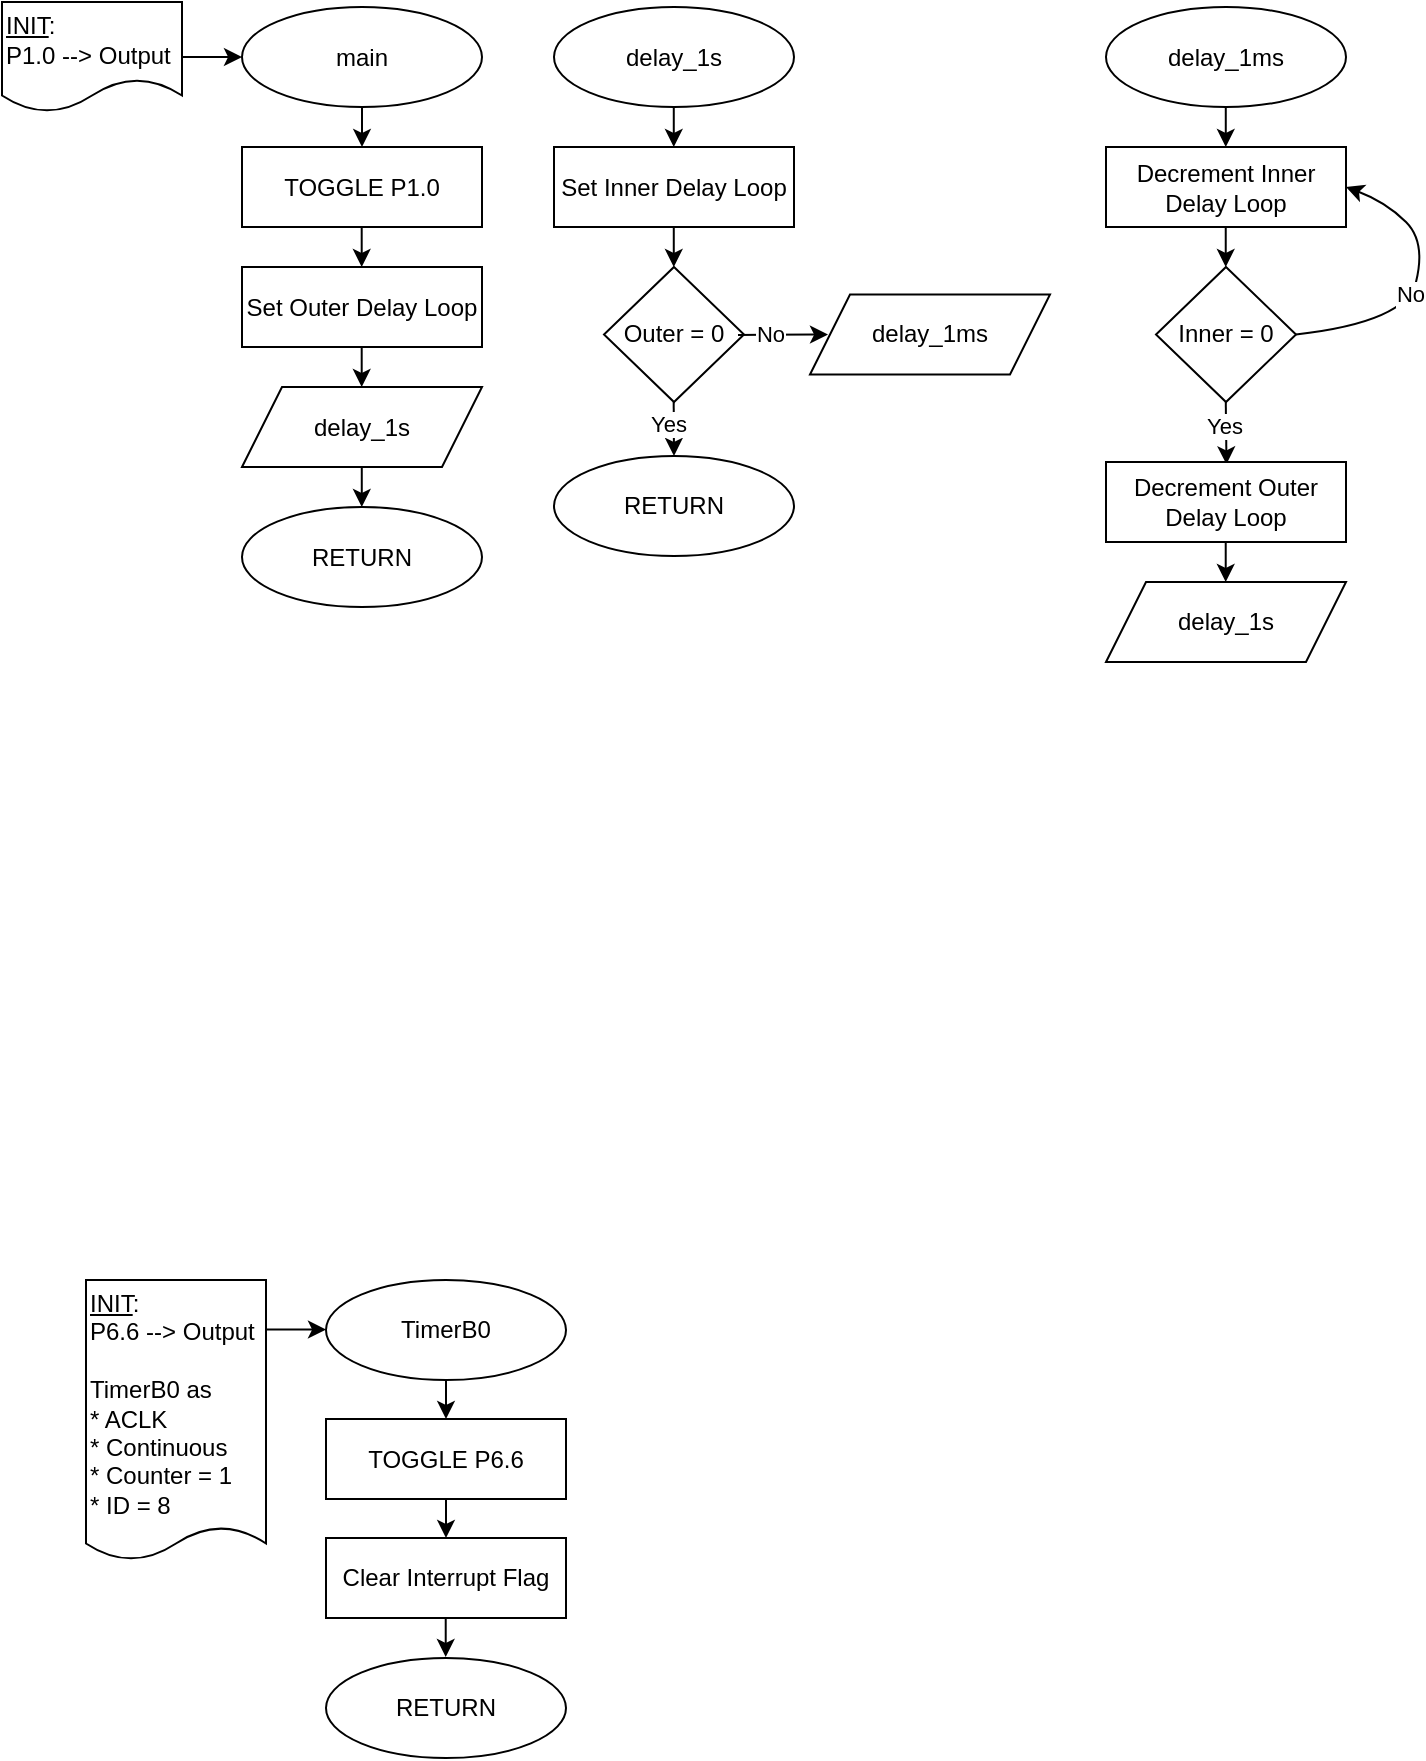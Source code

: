 <mxfile version="26.0.6">
  <diagram name="Page-1" id="mFnrhZgw1TqE_1BFrMOu">
    <mxGraphModel dx="1006" dy="529" grid="0" gridSize="10" guides="1" tooltips="1" connect="1" arrows="1" fold="1" page="1" pageScale="1" pageWidth="850" pageHeight="1100" math="0" shadow="0">
      <root>
        <mxCell id="0" />
        <mxCell id="1" parent="0" />
        <mxCell id="O4yrx8OkoV51yiEXNpI1-5" value="&lt;u&gt;INIT&lt;/u&gt;:&lt;div&gt;P1.0 --&amp;gt; Output&amp;nbsp;&lt;/div&gt;" style="shape=document;whiteSpace=wrap;html=1;boundedLbl=1;align=left;" parent="1" vertex="1">
          <mxGeometry x="8" y="11" width="90" height="55" as="geometry" />
        </mxCell>
        <mxCell id="O4yrx8OkoV51yiEXNpI1-6" value="main" style="ellipse;whiteSpace=wrap;html=1;" parent="1" vertex="1">
          <mxGeometry x="128" y="13.5" width="120" height="50" as="geometry" />
        </mxCell>
        <mxCell id="O4yrx8OkoV51yiEXNpI1-7" value="" style="endArrow=classic;html=1;rounded=0;exitX=1;exitY=0.5;exitDx=0;exitDy=0;entryX=0;entryY=0.5;entryDx=0;entryDy=0;" parent="1" source="O4yrx8OkoV51yiEXNpI1-5" target="O4yrx8OkoV51yiEXNpI1-6" edge="1">
          <mxGeometry width="50" height="50" relative="1" as="geometry">
            <mxPoint x="118" y="303.5" as="sourcePoint" />
            <mxPoint x="118" y="53.5" as="targetPoint" />
            <Array as="points" />
          </mxGeometry>
        </mxCell>
        <mxCell id="O4yrx8OkoV51yiEXNpI1-9" value="TOGGLE P1.0" style="rounded=0;whiteSpace=wrap;html=1;" parent="1" vertex="1">
          <mxGeometry x="128" y="83.5" width="120" height="40" as="geometry" />
        </mxCell>
        <mxCell id="O4yrx8OkoV51yiEXNpI1-10" value="Set Outer Delay Loop" style="rounded=0;whiteSpace=wrap;html=1;" parent="1" vertex="1">
          <mxGeometry x="128" y="143.5" width="120" height="40" as="geometry" />
        </mxCell>
        <mxCell id="O4yrx8OkoV51yiEXNpI1-15" value="RETURN" style="ellipse;whiteSpace=wrap;html=1;" parent="1" vertex="1">
          <mxGeometry x="128" y="263.5" width="120" height="50" as="geometry" />
        </mxCell>
        <mxCell id="O4yrx8OkoV51yiEXNpI1-16" value="" style="endArrow=classic;html=1;rounded=0;exitX=0.5;exitY=1;exitDx=0;exitDy=0;" parent="1" source="O4yrx8OkoV51yiEXNpI1-6" edge="1">
          <mxGeometry width="50" height="50" relative="1" as="geometry">
            <mxPoint x="128" y="213.5" as="sourcePoint" />
            <mxPoint x="188" y="83.5" as="targetPoint" />
          </mxGeometry>
        </mxCell>
        <mxCell id="O4yrx8OkoV51yiEXNpI1-17" value="" style="endArrow=classic;html=1;rounded=0;exitX=0.5;exitY=1;exitDx=0;exitDy=0;" parent="1" edge="1">
          <mxGeometry width="50" height="50" relative="1" as="geometry">
            <mxPoint x="187.85" y="123.5" as="sourcePoint" />
            <mxPoint x="187.85" y="143.5" as="targetPoint" />
          </mxGeometry>
        </mxCell>
        <mxCell id="O4yrx8OkoV51yiEXNpI1-18" value="" style="endArrow=classic;html=1;rounded=0;exitX=0.5;exitY=1;exitDx=0;exitDy=0;" parent="1" edge="1">
          <mxGeometry width="50" height="50" relative="1" as="geometry">
            <mxPoint x="187.85" y="183.5" as="sourcePoint" />
            <mxPoint x="187.85" y="203.5" as="targetPoint" />
          </mxGeometry>
        </mxCell>
        <mxCell id="O4yrx8OkoV51yiEXNpI1-19" value="" style="endArrow=classic;html=1;rounded=0;exitX=0.5;exitY=1;exitDx=0;exitDy=0;" parent="1" edge="1">
          <mxGeometry width="50" height="50" relative="1" as="geometry">
            <mxPoint x="187.89" y="243.5" as="sourcePoint" />
            <mxPoint x="187.89" y="263.5" as="targetPoint" />
          </mxGeometry>
        </mxCell>
        <mxCell id="O4yrx8OkoV51yiEXNpI1-20" value="delay_1s" style="ellipse;whiteSpace=wrap;html=1;" parent="1" vertex="1">
          <mxGeometry x="284" y="13.5" width="120" height="50" as="geometry" />
        </mxCell>
        <mxCell id="O4yrx8OkoV51yiEXNpI1-21" value="Set Inner Delay Loop" style="rounded=0;whiteSpace=wrap;html=1;" parent="1" vertex="1">
          <mxGeometry x="284" y="83.5" width="120" height="40" as="geometry" />
        </mxCell>
        <mxCell id="O4yrx8OkoV51yiEXNpI1-22" value="&lt;u&gt;INIT&lt;/u&gt;:&lt;div&gt;P6.6 --&amp;gt; Output&lt;/div&gt;&lt;div&gt;&lt;br&gt;&lt;/div&gt;&lt;div&gt;TimerB0 as&lt;/div&gt;&lt;div&gt;* ACLK&lt;/div&gt;&lt;div&gt;* Continuous&lt;/div&gt;&lt;div&gt;* Counter = 1&lt;/div&gt;&lt;div&gt;* ID = 8&lt;/div&gt;" style="shape=document;whiteSpace=wrap;html=1;boundedLbl=1;align=left;size=0.118;" parent="1" vertex="1">
          <mxGeometry x="50" y="650" width="90" height="140" as="geometry" />
        </mxCell>
        <mxCell id="O4yrx8OkoV51yiEXNpI1-23" value="TimerB0" style="ellipse;whiteSpace=wrap;html=1;" parent="1" vertex="1">
          <mxGeometry x="170" y="650" width="120" height="50" as="geometry" />
        </mxCell>
        <mxCell id="O4yrx8OkoV51yiEXNpI1-26" value="" style="endArrow=classic;html=1;rounded=0;exitX=0.5;exitY=1;exitDx=0;exitDy=0;" parent="1" edge="1">
          <mxGeometry width="50" height="50" relative="1" as="geometry">
            <mxPoint x="343.89" y="63.5" as="sourcePoint" />
            <mxPoint x="343.89" y="83.5" as="targetPoint" />
          </mxGeometry>
        </mxCell>
        <mxCell id="O4yrx8OkoV51yiEXNpI1-27" value="delay_1s" style="shape=parallelogram;perimeter=parallelogramPerimeter;whiteSpace=wrap;html=1;fixedSize=1;" parent="1" vertex="1">
          <mxGeometry x="128" y="203.5" width="120" height="40" as="geometry" />
        </mxCell>
        <mxCell id="O4yrx8OkoV51yiEXNpI1-33" value="delay_1ms" style="ellipse;whiteSpace=wrap;html=1;" parent="1" vertex="1">
          <mxGeometry x="560" y="13.5" width="120" height="50" as="geometry" />
        </mxCell>
        <mxCell id="O4yrx8OkoV51yiEXNpI1-34" value="" style="endArrow=classic;html=1;rounded=0;exitX=0.5;exitY=1;exitDx=0;exitDy=0;" parent="1" edge="1">
          <mxGeometry width="50" height="50" relative="1" as="geometry">
            <mxPoint x="619.89" y="63.5" as="sourcePoint" />
            <mxPoint x="619.89" y="83.5" as="targetPoint" />
          </mxGeometry>
        </mxCell>
        <mxCell id="O4yrx8OkoV51yiEXNpI1-35" value="Decrement Inner Delay Loop" style="rounded=0;whiteSpace=wrap;html=1;" parent="1" vertex="1">
          <mxGeometry x="560" y="83.5" width="120" height="40" as="geometry" />
        </mxCell>
        <mxCell id="O4yrx8OkoV51yiEXNpI1-36" value="" style="endArrow=classic;html=1;rounded=0;exitX=0.5;exitY=1;exitDx=0;exitDy=0;" parent="1" edge="1">
          <mxGeometry width="50" height="50" relative="1" as="geometry">
            <mxPoint x="619.87" y="123.5" as="sourcePoint" />
            <mxPoint x="619.87" y="143.5" as="targetPoint" />
          </mxGeometry>
        </mxCell>
        <mxCell id="O4yrx8OkoV51yiEXNpI1-37" value="Inner = 0" style="rhombus;whiteSpace=wrap;html=1;" parent="1" vertex="1">
          <mxGeometry x="585" y="143.5" width="70" height="67.5" as="geometry" />
        </mxCell>
        <mxCell id="O4yrx8OkoV51yiEXNpI1-38" value="" style="endArrow=classic;html=1;rounded=0;exitX=0.5;exitY=1;exitDx=0;exitDy=0;entryX=0.502;entryY=0.029;entryDx=0;entryDy=0;entryPerimeter=0;" parent="1" target="O4yrx8OkoV51yiEXNpI1-39" edge="1">
          <mxGeometry width="50" height="50" relative="1" as="geometry">
            <mxPoint x="619.89" y="211" as="sourcePoint" />
            <mxPoint x="619.89" y="231" as="targetPoint" />
          </mxGeometry>
        </mxCell>
        <mxCell id="O4yrx8OkoV51yiEXNpI1-48" value="Yes" style="edgeLabel;html=1;align=center;verticalAlign=middle;resizable=0;points=[];" parent="O4yrx8OkoV51yiEXNpI1-38" vertex="1" connectable="0">
          <mxGeometry x="-0.255" y="-1" relative="1" as="geometry">
            <mxPoint as="offset" />
          </mxGeometry>
        </mxCell>
        <mxCell id="O4yrx8OkoV51yiEXNpI1-39" value="Decrement Outer Delay Loop" style="rounded=0;whiteSpace=wrap;html=1;" parent="1" vertex="1">
          <mxGeometry x="560" y="241" width="120" height="40" as="geometry" />
        </mxCell>
        <mxCell id="O4yrx8OkoV51yiEXNpI1-41" value="" style="endArrow=classic;html=1;rounded=0;exitX=0.5;exitY=1;exitDx=0;exitDy=0;" parent="1" edge="1">
          <mxGeometry width="50" height="50" relative="1" as="geometry">
            <mxPoint x="619.86" y="281" as="sourcePoint" />
            <mxPoint x="619.86" y="301" as="targetPoint" />
          </mxGeometry>
        </mxCell>
        <mxCell id="O4yrx8OkoV51yiEXNpI1-49" value="" style="curved=1;endArrow=classic;html=1;rounded=0;exitX=1;exitY=0.5;exitDx=0;exitDy=0;entryX=1;entryY=0.5;entryDx=0;entryDy=0;" parent="1" source="O4yrx8OkoV51yiEXNpI1-37" target="O4yrx8OkoV51yiEXNpI1-35" edge="1">
          <mxGeometry width="50" height="50" relative="1" as="geometry">
            <mxPoint x="715" y="229.75" as="sourcePoint" />
            <mxPoint x="730" y="123.5" as="targetPoint" />
            <Array as="points">
              <mxPoint x="710" y="171" />
              <mxPoint x="720" y="131" />
              <mxPoint x="700" y="111" />
            </Array>
          </mxGeometry>
        </mxCell>
        <mxCell id="O4yrx8OkoV51yiEXNpI1-50" value="No" style="edgeLabel;html=1;align=center;verticalAlign=middle;resizable=0;points=[];" parent="O4yrx8OkoV51yiEXNpI1-49" vertex="1" connectable="0">
          <mxGeometry x="-0.04" y="2" relative="1" as="geometry">
            <mxPoint as="offset" />
          </mxGeometry>
        </mxCell>
        <mxCell id="O4yrx8OkoV51yiEXNpI1-52" value="delay_1s" style="shape=parallelogram;perimeter=parallelogramPerimeter;whiteSpace=wrap;html=1;fixedSize=1;" parent="1" vertex="1">
          <mxGeometry x="560" y="301" width="120" height="40" as="geometry" />
        </mxCell>
        <mxCell id="O4yrx8OkoV51yiEXNpI1-55" value="" style="endArrow=classic;html=1;rounded=0;exitX=1;exitY=0.5;exitDx=0;exitDy=0;entryX=0;entryY=0.5;entryDx=0;entryDy=0;" parent="1" edge="1">
          <mxGeometry width="50" height="50" relative="1" as="geometry">
            <mxPoint x="140" y="674.8" as="sourcePoint" />
            <mxPoint x="170" y="674.8" as="targetPoint" />
            <Array as="points" />
          </mxGeometry>
        </mxCell>
        <mxCell id="O4yrx8OkoV51yiEXNpI1-56" value="TOGGLE P6.6" style="rounded=0;whiteSpace=wrap;html=1;" parent="1" vertex="1">
          <mxGeometry x="170" y="719.5" width="120" height="40" as="geometry" />
        </mxCell>
        <mxCell id="O4yrx8OkoV51yiEXNpI1-57" value="" style="endArrow=classic;html=1;rounded=0;exitX=0.5;exitY=1;exitDx=0;exitDy=0;" parent="1" edge="1">
          <mxGeometry width="50" height="50" relative="1" as="geometry">
            <mxPoint x="230" y="700" as="sourcePoint" />
            <mxPoint x="230" y="719.5" as="targetPoint" />
          </mxGeometry>
        </mxCell>
        <mxCell id="O4yrx8OkoV51yiEXNpI1-58" value="Clear Interrupt Flag" style="rounded=0;whiteSpace=wrap;html=1;" parent="1" vertex="1">
          <mxGeometry x="170" y="779" width="120" height="40" as="geometry" />
        </mxCell>
        <mxCell id="O4yrx8OkoV51yiEXNpI1-59" value="" style="endArrow=classic;html=1;rounded=0;exitX=0.5;exitY=1;exitDx=0;exitDy=0;" parent="1" edge="1">
          <mxGeometry width="50" height="50" relative="1" as="geometry">
            <mxPoint x="230" y="759.5" as="sourcePoint" />
            <mxPoint x="230" y="779" as="targetPoint" />
          </mxGeometry>
        </mxCell>
        <mxCell id="O4yrx8OkoV51yiEXNpI1-60" value="" style="endArrow=classic;html=1;rounded=0;exitX=0.5;exitY=1;exitDx=0;exitDy=0;" parent="1" edge="1">
          <mxGeometry width="50" height="50" relative="1" as="geometry">
            <mxPoint x="229.86" y="819" as="sourcePoint" />
            <mxPoint x="229.86" y="838.5" as="targetPoint" />
          </mxGeometry>
        </mxCell>
        <mxCell id="O4yrx8OkoV51yiEXNpI1-61" value="RETURN" style="ellipse;whiteSpace=wrap;html=1;" parent="1" vertex="1">
          <mxGeometry x="170" y="839" width="120" height="50" as="geometry" />
        </mxCell>
        <mxCell id="ggrWBlrJ1JROi--zzyAa-11" value="" style="endArrow=classic;html=1;rounded=0;exitX=0.5;exitY=1;exitDx=0;exitDy=0;" edge="1" parent="1">
          <mxGeometry width="50" height="50" relative="1" as="geometry">
            <mxPoint x="343.89" y="123.5" as="sourcePoint" />
            <mxPoint x="343.89" y="143.5" as="targetPoint" />
          </mxGeometry>
        </mxCell>
        <mxCell id="ggrWBlrJ1JROi--zzyAa-12" value="Outer = 0" style="rhombus;whiteSpace=wrap;html=1;" vertex="1" parent="1">
          <mxGeometry x="309" y="143.5" width="70" height="67.5" as="geometry" />
        </mxCell>
        <mxCell id="ggrWBlrJ1JROi--zzyAa-13" value="RETURN" style="ellipse;whiteSpace=wrap;html=1;" vertex="1" parent="1">
          <mxGeometry x="284" y="238" width="120" height="50" as="geometry" />
        </mxCell>
        <mxCell id="ggrWBlrJ1JROi--zzyAa-15" value="" style="endArrow=classic;html=1;rounded=0;exitX=0.5;exitY=1;exitDx=0;exitDy=0;entryX=0.5;entryY=0;entryDx=0;entryDy=0;" edge="1" parent="1" target="ggrWBlrJ1JROi--zzyAa-13">
          <mxGeometry width="50" height="50" relative="1" as="geometry">
            <mxPoint x="343.84" y="211" as="sourcePoint" />
            <mxPoint x="343.84" y="231" as="targetPoint" />
          </mxGeometry>
        </mxCell>
        <mxCell id="ggrWBlrJ1JROi--zzyAa-17" value="Yes" style="edgeLabel;html=1;align=center;verticalAlign=middle;resizable=0;points=[];" vertex="1" connectable="0" parent="ggrWBlrJ1JROi--zzyAa-15">
          <mxGeometry x="-0.24" y="-3" relative="1" as="geometry">
            <mxPoint as="offset" />
          </mxGeometry>
        </mxCell>
        <mxCell id="ggrWBlrJ1JROi--zzyAa-21" value="delay_1ms" style="shape=parallelogram;perimeter=parallelogramPerimeter;whiteSpace=wrap;html=1;fixedSize=1;" vertex="1" parent="1">
          <mxGeometry x="412" y="157.25" width="120" height="40" as="geometry" />
        </mxCell>
        <mxCell id="ggrWBlrJ1JROi--zzyAa-22" value="" style="endArrow=classic;html=1;rounded=0;exitX=1;exitY=0.5;exitDx=0;exitDy=0;entryX=0;entryY=0.5;entryDx=0;entryDy=0;" edge="1" parent="1">
          <mxGeometry width="50" height="50" relative="1" as="geometry">
            <mxPoint x="376" y="177.5" as="sourcePoint" />
            <mxPoint x="421" y="177.25" as="targetPoint" />
          </mxGeometry>
        </mxCell>
        <mxCell id="ggrWBlrJ1JROi--zzyAa-23" value="No" style="edgeLabel;html=1;align=center;verticalAlign=middle;resizable=0;points=[];" vertex="1" connectable="0" parent="ggrWBlrJ1JROi--zzyAa-22">
          <mxGeometry x="-0.28" y="1" relative="1" as="geometry">
            <mxPoint as="offset" />
          </mxGeometry>
        </mxCell>
      </root>
    </mxGraphModel>
  </diagram>
</mxfile>

